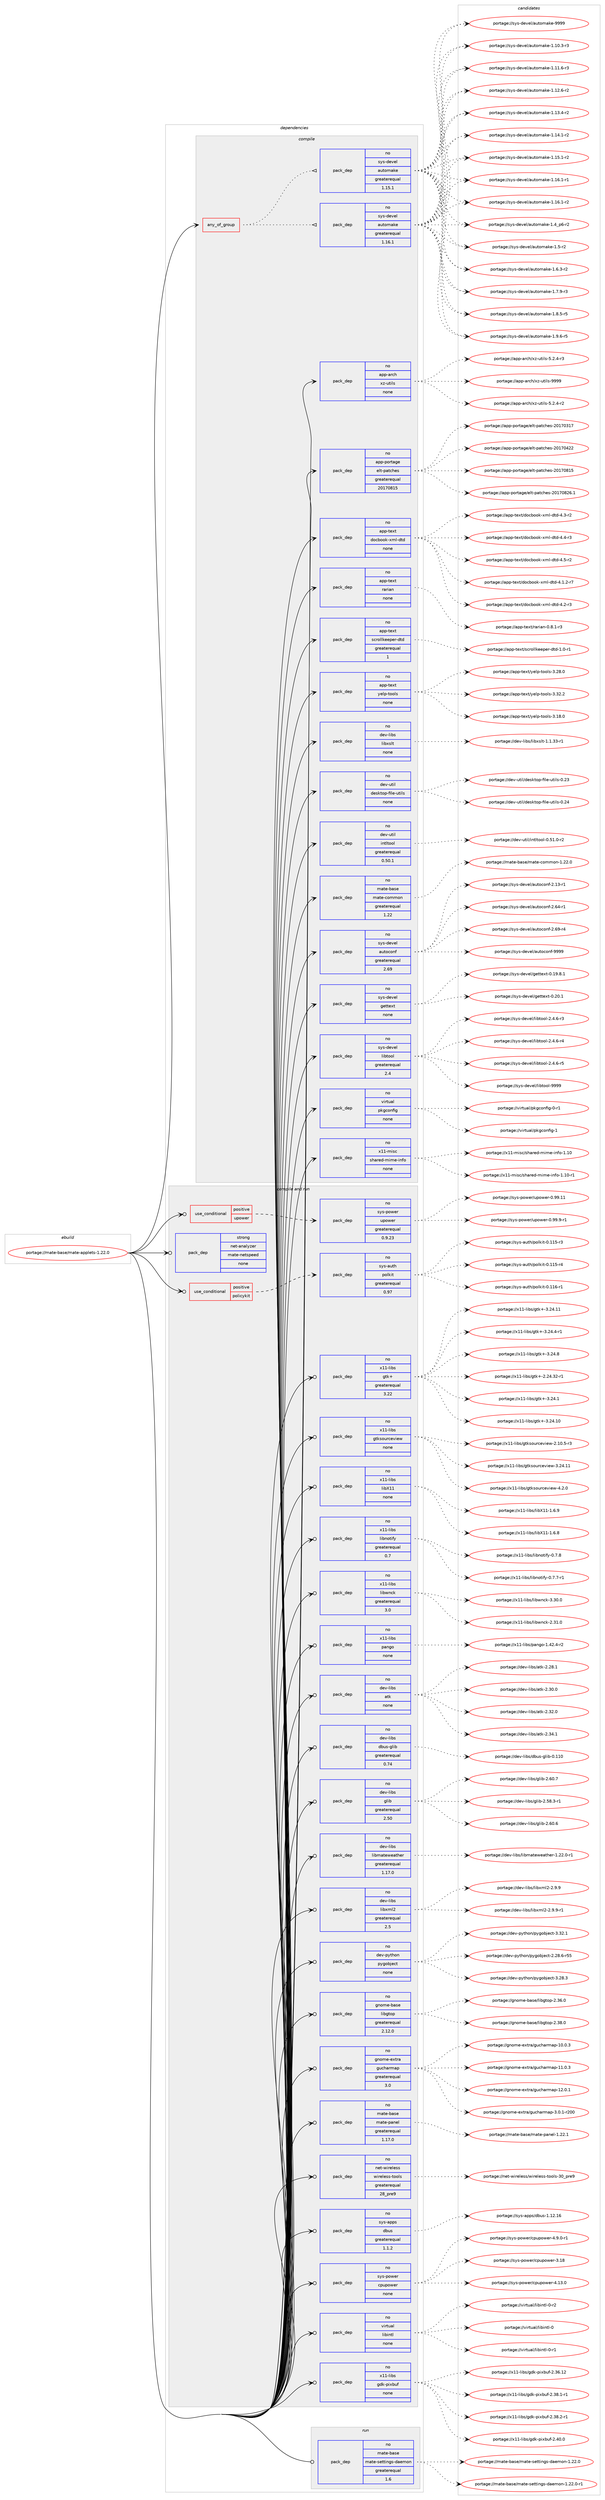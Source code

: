 digraph prolog {

# *************
# Graph options
# *************

newrank=true;
concentrate=true;
compound=true;
graph [rankdir=LR,fontname=Helvetica,fontsize=10,ranksep=1.5];#, ranksep=2.5, nodesep=0.2];
edge  [arrowhead=vee];
node  [fontname=Helvetica,fontsize=10];

# **********
# The ebuild
# **********

subgraph cluster_leftcol {
color=gray;
rank=same;
label=<<i>ebuild</i>>;
id [label="portage://mate-base/mate-applets-1.22.0", color=red, width=4, href="../mate-base/mate-applets-1.22.0.svg"];
}

# ****************
# The dependencies
# ****************

subgraph cluster_midcol {
color=gray;
label=<<i>dependencies</i>>;
subgraph cluster_compile {
fillcolor="#eeeeee";
style=filled;
label=<<i>compile</i>>;
subgraph any4831 {
dependency308129 [label=<<TABLE BORDER="0" CELLBORDER="1" CELLSPACING="0" CELLPADDING="4"><TR><TD CELLPADDING="10">any_of_group</TD></TR></TABLE>>, shape=none, color=red];subgraph pack225783 {
dependency308130 [label=<<TABLE BORDER="0" CELLBORDER="1" CELLSPACING="0" CELLPADDING="4" WIDTH="220"><TR><TD ROWSPAN="6" CELLPADDING="30">pack_dep</TD></TR><TR><TD WIDTH="110">no</TD></TR><TR><TD>sys-devel</TD></TR><TR><TD>automake</TD></TR><TR><TD>greaterequal</TD></TR><TR><TD>1.16.1</TD></TR></TABLE>>, shape=none, color=blue];
}
dependency308129:e -> dependency308130:w [weight=20,style="dotted",arrowhead="oinv"];
subgraph pack225784 {
dependency308131 [label=<<TABLE BORDER="0" CELLBORDER="1" CELLSPACING="0" CELLPADDING="4" WIDTH="220"><TR><TD ROWSPAN="6" CELLPADDING="30">pack_dep</TD></TR><TR><TD WIDTH="110">no</TD></TR><TR><TD>sys-devel</TD></TR><TR><TD>automake</TD></TR><TR><TD>greaterequal</TD></TR><TR><TD>1.15.1</TD></TR></TABLE>>, shape=none, color=blue];
}
dependency308129:e -> dependency308131:w [weight=20,style="dotted",arrowhead="oinv"];
}
id:e -> dependency308129:w [weight=20,style="solid",arrowhead="vee"];
subgraph pack225785 {
dependency308132 [label=<<TABLE BORDER="0" CELLBORDER="1" CELLSPACING="0" CELLPADDING="4" WIDTH="220"><TR><TD ROWSPAN="6" CELLPADDING="30">pack_dep</TD></TR><TR><TD WIDTH="110">no</TD></TR><TR><TD>app-arch</TD></TR><TR><TD>xz-utils</TD></TR><TR><TD>none</TD></TR><TR><TD></TD></TR></TABLE>>, shape=none, color=blue];
}
id:e -> dependency308132:w [weight=20,style="solid",arrowhead="vee"];
subgraph pack225786 {
dependency308133 [label=<<TABLE BORDER="0" CELLBORDER="1" CELLSPACING="0" CELLPADDING="4" WIDTH="220"><TR><TD ROWSPAN="6" CELLPADDING="30">pack_dep</TD></TR><TR><TD WIDTH="110">no</TD></TR><TR><TD>app-portage</TD></TR><TR><TD>elt-patches</TD></TR><TR><TD>greaterequal</TD></TR><TR><TD>20170815</TD></TR></TABLE>>, shape=none, color=blue];
}
id:e -> dependency308133:w [weight=20,style="solid",arrowhead="vee"];
subgraph pack225787 {
dependency308134 [label=<<TABLE BORDER="0" CELLBORDER="1" CELLSPACING="0" CELLPADDING="4" WIDTH="220"><TR><TD ROWSPAN="6" CELLPADDING="30">pack_dep</TD></TR><TR><TD WIDTH="110">no</TD></TR><TR><TD>app-text</TD></TR><TR><TD>docbook-xml-dtd</TD></TR><TR><TD>none</TD></TR><TR><TD></TD></TR></TABLE>>, shape=none, color=blue];
}
id:e -> dependency308134:w [weight=20,style="solid",arrowhead="vee"];
subgraph pack225788 {
dependency308135 [label=<<TABLE BORDER="0" CELLBORDER="1" CELLSPACING="0" CELLPADDING="4" WIDTH="220"><TR><TD ROWSPAN="6" CELLPADDING="30">pack_dep</TD></TR><TR><TD WIDTH="110">no</TD></TR><TR><TD>app-text</TD></TR><TR><TD>rarian</TD></TR><TR><TD>none</TD></TR><TR><TD></TD></TR></TABLE>>, shape=none, color=blue];
}
id:e -> dependency308135:w [weight=20,style="solid",arrowhead="vee"];
subgraph pack225789 {
dependency308136 [label=<<TABLE BORDER="0" CELLBORDER="1" CELLSPACING="0" CELLPADDING="4" WIDTH="220"><TR><TD ROWSPAN="6" CELLPADDING="30">pack_dep</TD></TR><TR><TD WIDTH="110">no</TD></TR><TR><TD>app-text</TD></TR><TR><TD>scrollkeeper-dtd</TD></TR><TR><TD>greaterequal</TD></TR><TR><TD>1</TD></TR></TABLE>>, shape=none, color=blue];
}
id:e -> dependency308136:w [weight=20,style="solid",arrowhead="vee"];
subgraph pack225790 {
dependency308137 [label=<<TABLE BORDER="0" CELLBORDER="1" CELLSPACING="0" CELLPADDING="4" WIDTH="220"><TR><TD ROWSPAN="6" CELLPADDING="30">pack_dep</TD></TR><TR><TD WIDTH="110">no</TD></TR><TR><TD>app-text</TD></TR><TR><TD>yelp-tools</TD></TR><TR><TD>none</TD></TR><TR><TD></TD></TR></TABLE>>, shape=none, color=blue];
}
id:e -> dependency308137:w [weight=20,style="solid",arrowhead="vee"];
subgraph pack225791 {
dependency308138 [label=<<TABLE BORDER="0" CELLBORDER="1" CELLSPACING="0" CELLPADDING="4" WIDTH="220"><TR><TD ROWSPAN="6" CELLPADDING="30">pack_dep</TD></TR><TR><TD WIDTH="110">no</TD></TR><TR><TD>dev-libs</TD></TR><TR><TD>libxslt</TD></TR><TR><TD>none</TD></TR><TR><TD></TD></TR></TABLE>>, shape=none, color=blue];
}
id:e -> dependency308138:w [weight=20,style="solid",arrowhead="vee"];
subgraph pack225792 {
dependency308139 [label=<<TABLE BORDER="0" CELLBORDER="1" CELLSPACING="0" CELLPADDING="4" WIDTH="220"><TR><TD ROWSPAN="6" CELLPADDING="30">pack_dep</TD></TR><TR><TD WIDTH="110">no</TD></TR><TR><TD>dev-util</TD></TR><TR><TD>desktop-file-utils</TD></TR><TR><TD>none</TD></TR><TR><TD></TD></TR></TABLE>>, shape=none, color=blue];
}
id:e -> dependency308139:w [weight=20,style="solid",arrowhead="vee"];
subgraph pack225793 {
dependency308140 [label=<<TABLE BORDER="0" CELLBORDER="1" CELLSPACING="0" CELLPADDING="4" WIDTH="220"><TR><TD ROWSPAN="6" CELLPADDING="30">pack_dep</TD></TR><TR><TD WIDTH="110">no</TD></TR><TR><TD>dev-util</TD></TR><TR><TD>intltool</TD></TR><TR><TD>greaterequal</TD></TR><TR><TD>0.50.1</TD></TR></TABLE>>, shape=none, color=blue];
}
id:e -> dependency308140:w [weight=20,style="solid",arrowhead="vee"];
subgraph pack225794 {
dependency308141 [label=<<TABLE BORDER="0" CELLBORDER="1" CELLSPACING="0" CELLPADDING="4" WIDTH="220"><TR><TD ROWSPAN="6" CELLPADDING="30">pack_dep</TD></TR><TR><TD WIDTH="110">no</TD></TR><TR><TD>mate-base</TD></TR><TR><TD>mate-common</TD></TR><TR><TD>greaterequal</TD></TR><TR><TD>1.22</TD></TR></TABLE>>, shape=none, color=blue];
}
id:e -> dependency308141:w [weight=20,style="solid",arrowhead="vee"];
subgraph pack225795 {
dependency308142 [label=<<TABLE BORDER="0" CELLBORDER="1" CELLSPACING="0" CELLPADDING="4" WIDTH="220"><TR><TD ROWSPAN="6" CELLPADDING="30">pack_dep</TD></TR><TR><TD WIDTH="110">no</TD></TR><TR><TD>sys-devel</TD></TR><TR><TD>autoconf</TD></TR><TR><TD>greaterequal</TD></TR><TR><TD>2.69</TD></TR></TABLE>>, shape=none, color=blue];
}
id:e -> dependency308142:w [weight=20,style="solid",arrowhead="vee"];
subgraph pack225796 {
dependency308143 [label=<<TABLE BORDER="0" CELLBORDER="1" CELLSPACING="0" CELLPADDING="4" WIDTH="220"><TR><TD ROWSPAN="6" CELLPADDING="30">pack_dep</TD></TR><TR><TD WIDTH="110">no</TD></TR><TR><TD>sys-devel</TD></TR><TR><TD>gettext</TD></TR><TR><TD>none</TD></TR><TR><TD></TD></TR></TABLE>>, shape=none, color=blue];
}
id:e -> dependency308143:w [weight=20,style="solid",arrowhead="vee"];
subgraph pack225797 {
dependency308144 [label=<<TABLE BORDER="0" CELLBORDER="1" CELLSPACING="0" CELLPADDING="4" WIDTH="220"><TR><TD ROWSPAN="6" CELLPADDING="30">pack_dep</TD></TR><TR><TD WIDTH="110">no</TD></TR><TR><TD>sys-devel</TD></TR><TR><TD>libtool</TD></TR><TR><TD>greaterequal</TD></TR><TR><TD>2.4</TD></TR></TABLE>>, shape=none, color=blue];
}
id:e -> dependency308144:w [weight=20,style="solid",arrowhead="vee"];
subgraph pack225798 {
dependency308145 [label=<<TABLE BORDER="0" CELLBORDER="1" CELLSPACING="0" CELLPADDING="4" WIDTH="220"><TR><TD ROWSPAN="6" CELLPADDING="30">pack_dep</TD></TR><TR><TD WIDTH="110">no</TD></TR><TR><TD>virtual</TD></TR><TR><TD>pkgconfig</TD></TR><TR><TD>none</TD></TR><TR><TD></TD></TR></TABLE>>, shape=none, color=blue];
}
id:e -> dependency308145:w [weight=20,style="solid",arrowhead="vee"];
subgraph pack225799 {
dependency308146 [label=<<TABLE BORDER="0" CELLBORDER="1" CELLSPACING="0" CELLPADDING="4" WIDTH="220"><TR><TD ROWSPAN="6" CELLPADDING="30">pack_dep</TD></TR><TR><TD WIDTH="110">no</TD></TR><TR><TD>x11-misc</TD></TR><TR><TD>shared-mime-info</TD></TR><TR><TD>none</TD></TR><TR><TD></TD></TR></TABLE>>, shape=none, color=blue];
}
id:e -> dependency308146:w [weight=20,style="solid",arrowhead="vee"];
}
subgraph cluster_compileandrun {
fillcolor="#eeeeee";
style=filled;
label=<<i>compile and run</i>>;
subgraph cond77401 {
dependency308147 [label=<<TABLE BORDER="0" CELLBORDER="1" CELLSPACING="0" CELLPADDING="4"><TR><TD ROWSPAN="3" CELLPADDING="10">use_conditional</TD></TR><TR><TD>positive</TD></TR><TR><TD>policykit</TD></TR></TABLE>>, shape=none, color=red];
subgraph pack225800 {
dependency308148 [label=<<TABLE BORDER="0" CELLBORDER="1" CELLSPACING="0" CELLPADDING="4" WIDTH="220"><TR><TD ROWSPAN="6" CELLPADDING="30">pack_dep</TD></TR><TR><TD WIDTH="110">no</TD></TR><TR><TD>sys-auth</TD></TR><TR><TD>polkit</TD></TR><TR><TD>greaterequal</TD></TR><TR><TD>0.97</TD></TR></TABLE>>, shape=none, color=blue];
}
dependency308147:e -> dependency308148:w [weight=20,style="dashed",arrowhead="vee"];
}
id:e -> dependency308147:w [weight=20,style="solid",arrowhead="odotvee"];
subgraph cond77402 {
dependency308149 [label=<<TABLE BORDER="0" CELLBORDER="1" CELLSPACING="0" CELLPADDING="4"><TR><TD ROWSPAN="3" CELLPADDING="10">use_conditional</TD></TR><TR><TD>positive</TD></TR><TR><TD>upower</TD></TR></TABLE>>, shape=none, color=red];
subgraph pack225801 {
dependency308150 [label=<<TABLE BORDER="0" CELLBORDER="1" CELLSPACING="0" CELLPADDING="4" WIDTH="220"><TR><TD ROWSPAN="6" CELLPADDING="30">pack_dep</TD></TR><TR><TD WIDTH="110">no</TD></TR><TR><TD>sys-power</TD></TR><TR><TD>upower</TD></TR><TR><TD>greaterequal</TD></TR><TR><TD>0.9.23</TD></TR></TABLE>>, shape=none, color=blue];
}
dependency308149:e -> dependency308150:w [weight=20,style="dashed",arrowhead="vee"];
}
id:e -> dependency308149:w [weight=20,style="solid",arrowhead="odotvee"];
subgraph pack225802 {
dependency308151 [label=<<TABLE BORDER="0" CELLBORDER="1" CELLSPACING="0" CELLPADDING="4" WIDTH="220"><TR><TD ROWSPAN="6" CELLPADDING="30">pack_dep</TD></TR><TR><TD WIDTH="110">no</TD></TR><TR><TD>dev-libs</TD></TR><TR><TD>atk</TD></TR><TR><TD>none</TD></TR><TR><TD></TD></TR></TABLE>>, shape=none, color=blue];
}
id:e -> dependency308151:w [weight=20,style="solid",arrowhead="odotvee"];
subgraph pack225803 {
dependency308152 [label=<<TABLE BORDER="0" CELLBORDER="1" CELLSPACING="0" CELLPADDING="4" WIDTH="220"><TR><TD ROWSPAN="6" CELLPADDING="30">pack_dep</TD></TR><TR><TD WIDTH="110">no</TD></TR><TR><TD>dev-libs</TD></TR><TR><TD>dbus-glib</TD></TR><TR><TD>greaterequal</TD></TR><TR><TD>0.74</TD></TR></TABLE>>, shape=none, color=blue];
}
id:e -> dependency308152:w [weight=20,style="solid",arrowhead="odotvee"];
subgraph pack225804 {
dependency308153 [label=<<TABLE BORDER="0" CELLBORDER="1" CELLSPACING="0" CELLPADDING="4" WIDTH="220"><TR><TD ROWSPAN="6" CELLPADDING="30">pack_dep</TD></TR><TR><TD WIDTH="110">no</TD></TR><TR><TD>dev-libs</TD></TR><TR><TD>glib</TD></TR><TR><TD>greaterequal</TD></TR><TR><TD>2.50</TD></TR></TABLE>>, shape=none, color=blue];
}
id:e -> dependency308153:w [weight=20,style="solid",arrowhead="odotvee"];
subgraph pack225805 {
dependency308154 [label=<<TABLE BORDER="0" CELLBORDER="1" CELLSPACING="0" CELLPADDING="4" WIDTH="220"><TR><TD ROWSPAN="6" CELLPADDING="30">pack_dep</TD></TR><TR><TD WIDTH="110">no</TD></TR><TR><TD>dev-libs</TD></TR><TR><TD>libmateweather</TD></TR><TR><TD>greaterequal</TD></TR><TR><TD>1.17.0</TD></TR></TABLE>>, shape=none, color=blue];
}
id:e -> dependency308154:w [weight=20,style="solid",arrowhead="odotvee"];
subgraph pack225806 {
dependency308155 [label=<<TABLE BORDER="0" CELLBORDER="1" CELLSPACING="0" CELLPADDING="4" WIDTH="220"><TR><TD ROWSPAN="6" CELLPADDING="30">pack_dep</TD></TR><TR><TD WIDTH="110">no</TD></TR><TR><TD>dev-libs</TD></TR><TR><TD>libxml2</TD></TR><TR><TD>greaterequal</TD></TR><TR><TD>2.5</TD></TR></TABLE>>, shape=none, color=blue];
}
id:e -> dependency308155:w [weight=20,style="solid",arrowhead="odotvee"];
subgraph pack225807 {
dependency308156 [label=<<TABLE BORDER="0" CELLBORDER="1" CELLSPACING="0" CELLPADDING="4" WIDTH="220"><TR><TD ROWSPAN="6" CELLPADDING="30">pack_dep</TD></TR><TR><TD WIDTH="110">no</TD></TR><TR><TD>dev-python</TD></TR><TR><TD>pygobject</TD></TR><TR><TD>none</TD></TR><TR><TD></TD></TR></TABLE>>, shape=none, color=blue];
}
id:e -> dependency308156:w [weight=20,style="solid",arrowhead="odotvee"];
subgraph pack225808 {
dependency308157 [label=<<TABLE BORDER="0" CELLBORDER="1" CELLSPACING="0" CELLPADDING="4" WIDTH="220"><TR><TD ROWSPAN="6" CELLPADDING="30">pack_dep</TD></TR><TR><TD WIDTH="110">no</TD></TR><TR><TD>gnome-base</TD></TR><TR><TD>libgtop</TD></TR><TR><TD>greaterequal</TD></TR><TR><TD>2.12.0</TD></TR></TABLE>>, shape=none, color=blue];
}
id:e -> dependency308157:w [weight=20,style="solid",arrowhead="odotvee"];
subgraph pack225809 {
dependency308158 [label=<<TABLE BORDER="0" CELLBORDER="1" CELLSPACING="0" CELLPADDING="4" WIDTH="220"><TR><TD ROWSPAN="6" CELLPADDING="30">pack_dep</TD></TR><TR><TD WIDTH="110">no</TD></TR><TR><TD>gnome-extra</TD></TR><TR><TD>gucharmap</TD></TR><TR><TD>greaterequal</TD></TR><TR><TD>3.0</TD></TR></TABLE>>, shape=none, color=blue];
}
id:e -> dependency308158:w [weight=20,style="solid",arrowhead="odotvee"];
subgraph pack225810 {
dependency308159 [label=<<TABLE BORDER="0" CELLBORDER="1" CELLSPACING="0" CELLPADDING="4" WIDTH="220"><TR><TD ROWSPAN="6" CELLPADDING="30">pack_dep</TD></TR><TR><TD WIDTH="110">no</TD></TR><TR><TD>mate-base</TD></TR><TR><TD>mate-panel</TD></TR><TR><TD>greaterequal</TD></TR><TR><TD>1.17.0</TD></TR></TABLE>>, shape=none, color=blue];
}
id:e -> dependency308159:w [weight=20,style="solid",arrowhead="odotvee"];
subgraph pack225811 {
dependency308160 [label=<<TABLE BORDER="0" CELLBORDER="1" CELLSPACING="0" CELLPADDING="4" WIDTH="220"><TR><TD ROWSPAN="6" CELLPADDING="30">pack_dep</TD></TR><TR><TD WIDTH="110">no</TD></TR><TR><TD>net-wireless</TD></TR><TR><TD>wireless-tools</TD></TR><TR><TD>greaterequal</TD></TR><TR><TD>28_pre9</TD></TR></TABLE>>, shape=none, color=blue];
}
id:e -> dependency308160:w [weight=20,style="solid",arrowhead="odotvee"];
subgraph pack225812 {
dependency308161 [label=<<TABLE BORDER="0" CELLBORDER="1" CELLSPACING="0" CELLPADDING="4" WIDTH="220"><TR><TD ROWSPAN="6" CELLPADDING="30">pack_dep</TD></TR><TR><TD WIDTH="110">no</TD></TR><TR><TD>sys-apps</TD></TR><TR><TD>dbus</TD></TR><TR><TD>greaterequal</TD></TR><TR><TD>1.1.2</TD></TR></TABLE>>, shape=none, color=blue];
}
id:e -> dependency308161:w [weight=20,style="solid",arrowhead="odotvee"];
subgraph pack225813 {
dependency308162 [label=<<TABLE BORDER="0" CELLBORDER="1" CELLSPACING="0" CELLPADDING="4" WIDTH="220"><TR><TD ROWSPAN="6" CELLPADDING="30">pack_dep</TD></TR><TR><TD WIDTH="110">no</TD></TR><TR><TD>sys-power</TD></TR><TR><TD>cpupower</TD></TR><TR><TD>none</TD></TR><TR><TD></TD></TR></TABLE>>, shape=none, color=blue];
}
id:e -> dependency308162:w [weight=20,style="solid",arrowhead="odotvee"];
subgraph pack225814 {
dependency308163 [label=<<TABLE BORDER="0" CELLBORDER="1" CELLSPACING="0" CELLPADDING="4" WIDTH="220"><TR><TD ROWSPAN="6" CELLPADDING="30">pack_dep</TD></TR><TR><TD WIDTH="110">no</TD></TR><TR><TD>virtual</TD></TR><TR><TD>libintl</TD></TR><TR><TD>none</TD></TR><TR><TD></TD></TR></TABLE>>, shape=none, color=blue];
}
id:e -> dependency308163:w [weight=20,style="solid",arrowhead="odotvee"];
subgraph pack225815 {
dependency308164 [label=<<TABLE BORDER="0" CELLBORDER="1" CELLSPACING="0" CELLPADDING="4" WIDTH="220"><TR><TD ROWSPAN="6" CELLPADDING="30">pack_dep</TD></TR><TR><TD WIDTH="110">no</TD></TR><TR><TD>x11-libs</TD></TR><TR><TD>gdk-pixbuf</TD></TR><TR><TD>none</TD></TR><TR><TD></TD></TR></TABLE>>, shape=none, color=blue];
}
id:e -> dependency308164:w [weight=20,style="solid",arrowhead="odotvee"];
subgraph pack225816 {
dependency308165 [label=<<TABLE BORDER="0" CELLBORDER="1" CELLSPACING="0" CELLPADDING="4" WIDTH="220"><TR><TD ROWSPAN="6" CELLPADDING="30">pack_dep</TD></TR><TR><TD WIDTH="110">no</TD></TR><TR><TD>x11-libs</TD></TR><TR><TD>gtk+</TD></TR><TR><TD>greaterequal</TD></TR><TR><TD>3.22</TD></TR></TABLE>>, shape=none, color=blue];
}
id:e -> dependency308165:w [weight=20,style="solid",arrowhead="odotvee"];
subgraph pack225817 {
dependency308166 [label=<<TABLE BORDER="0" CELLBORDER="1" CELLSPACING="0" CELLPADDING="4" WIDTH="220"><TR><TD ROWSPAN="6" CELLPADDING="30">pack_dep</TD></TR><TR><TD WIDTH="110">no</TD></TR><TR><TD>x11-libs</TD></TR><TR><TD>gtksourceview</TD></TR><TR><TD>none</TD></TR><TR><TD></TD></TR></TABLE>>, shape=none, color=blue];
}
id:e -> dependency308166:w [weight=20,style="solid",arrowhead="odotvee"];
subgraph pack225818 {
dependency308167 [label=<<TABLE BORDER="0" CELLBORDER="1" CELLSPACING="0" CELLPADDING="4" WIDTH="220"><TR><TD ROWSPAN="6" CELLPADDING="30">pack_dep</TD></TR><TR><TD WIDTH="110">no</TD></TR><TR><TD>x11-libs</TD></TR><TR><TD>libX11</TD></TR><TR><TD>none</TD></TR><TR><TD></TD></TR></TABLE>>, shape=none, color=blue];
}
id:e -> dependency308167:w [weight=20,style="solid",arrowhead="odotvee"];
subgraph pack225819 {
dependency308168 [label=<<TABLE BORDER="0" CELLBORDER="1" CELLSPACING="0" CELLPADDING="4" WIDTH="220"><TR><TD ROWSPAN="6" CELLPADDING="30">pack_dep</TD></TR><TR><TD WIDTH="110">no</TD></TR><TR><TD>x11-libs</TD></TR><TR><TD>libnotify</TD></TR><TR><TD>greaterequal</TD></TR><TR><TD>0.7</TD></TR></TABLE>>, shape=none, color=blue];
}
id:e -> dependency308168:w [weight=20,style="solid",arrowhead="odotvee"];
subgraph pack225820 {
dependency308169 [label=<<TABLE BORDER="0" CELLBORDER="1" CELLSPACING="0" CELLPADDING="4" WIDTH="220"><TR><TD ROWSPAN="6" CELLPADDING="30">pack_dep</TD></TR><TR><TD WIDTH="110">no</TD></TR><TR><TD>x11-libs</TD></TR><TR><TD>libwnck</TD></TR><TR><TD>greaterequal</TD></TR><TR><TD>3.0</TD></TR></TABLE>>, shape=none, color=blue];
}
id:e -> dependency308169:w [weight=20,style="solid",arrowhead="odotvee"];
subgraph pack225821 {
dependency308170 [label=<<TABLE BORDER="0" CELLBORDER="1" CELLSPACING="0" CELLPADDING="4" WIDTH="220"><TR><TD ROWSPAN="6" CELLPADDING="30">pack_dep</TD></TR><TR><TD WIDTH="110">no</TD></TR><TR><TD>x11-libs</TD></TR><TR><TD>pango</TD></TR><TR><TD>none</TD></TR><TR><TD></TD></TR></TABLE>>, shape=none, color=blue];
}
id:e -> dependency308170:w [weight=20,style="solid",arrowhead="odotvee"];
subgraph pack225822 {
dependency308171 [label=<<TABLE BORDER="0" CELLBORDER="1" CELLSPACING="0" CELLPADDING="4" WIDTH="220"><TR><TD ROWSPAN="6" CELLPADDING="30">pack_dep</TD></TR><TR><TD WIDTH="110">strong</TD></TR><TR><TD>net-analyzer</TD></TR><TR><TD>mate-netspeed</TD></TR><TR><TD>none</TD></TR><TR><TD></TD></TR></TABLE>>, shape=none, color=blue];
}
id:e -> dependency308171:w [weight=20,style="solid",arrowhead="odotvee"];
}
subgraph cluster_run {
fillcolor="#eeeeee";
style=filled;
label=<<i>run</i>>;
subgraph pack225823 {
dependency308172 [label=<<TABLE BORDER="0" CELLBORDER="1" CELLSPACING="0" CELLPADDING="4" WIDTH="220"><TR><TD ROWSPAN="6" CELLPADDING="30">pack_dep</TD></TR><TR><TD WIDTH="110">no</TD></TR><TR><TD>mate-base</TD></TR><TR><TD>mate-settings-daemon</TD></TR><TR><TD>greaterequal</TD></TR><TR><TD>1.6</TD></TR></TABLE>>, shape=none, color=blue];
}
id:e -> dependency308172:w [weight=20,style="solid",arrowhead="odot"];
}
}

# **************
# The candidates
# **************

subgraph cluster_choices {
rank=same;
color=gray;
label=<<i>candidates</i>>;

subgraph choice225783 {
color=black;
nodesep=1;
choiceportage11512111545100101118101108479711711611110997107101454946494846514511451 [label="portage://sys-devel/automake-1.10.3-r3", color=red, width=4,href="../sys-devel/automake-1.10.3-r3.svg"];
choiceportage11512111545100101118101108479711711611110997107101454946494946544511451 [label="portage://sys-devel/automake-1.11.6-r3", color=red, width=4,href="../sys-devel/automake-1.11.6-r3.svg"];
choiceportage11512111545100101118101108479711711611110997107101454946495046544511450 [label="portage://sys-devel/automake-1.12.6-r2", color=red, width=4,href="../sys-devel/automake-1.12.6-r2.svg"];
choiceportage11512111545100101118101108479711711611110997107101454946495146524511450 [label="portage://sys-devel/automake-1.13.4-r2", color=red, width=4,href="../sys-devel/automake-1.13.4-r2.svg"];
choiceportage11512111545100101118101108479711711611110997107101454946495246494511450 [label="portage://sys-devel/automake-1.14.1-r2", color=red, width=4,href="../sys-devel/automake-1.14.1-r2.svg"];
choiceportage11512111545100101118101108479711711611110997107101454946495346494511450 [label="portage://sys-devel/automake-1.15.1-r2", color=red, width=4,href="../sys-devel/automake-1.15.1-r2.svg"];
choiceportage11512111545100101118101108479711711611110997107101454946495446494511449 [label="portage://sys-devel/automake-1.16.1-r1", color=red, width=4,href="../sys-devel/automake-1.16.1-r1.svg"];
choiceportage11512111545100101118101108479711711611110997107101454946495446494511450 [label="portage://sys-devel/automake-1.16.1-r2", color=red, width=4,href="../sys-devel/automake-1.16.1-r2.svg"];
choiceportage115121115451001011181011084797117116111109971071014549465295112544511450 [label="portage://sys-devel/automake-1.4_p6-r2", color=red, width=4,href="../sys-devel/automake-1.4_p6-r2.svg"];
choiceportage11512111545100101118101108479711711611110997107101454946534511450 [label="portage://sys-devel/automake-1.5-r2", color=red, width=4,href="../sys-devel/automake-1.5-r2.svg"];
choiceportage115121115451001011181011084797117116111109971071014549465446514511450 [label="portage://sys-devel/automake-1.6.3-r2", color=red, width=4,href="../sys-devel/automake-1.6.3-r2.svg"];
choiceportage115121115451001011181011084797117116111109971071014549465546574511451 [label="portage://sys-devel/automake-1.7.9-r3", color=red, width=4,href="../sys-devel/automake-1.7.9-r3.svg"];
choiceportage115121115451001011181011084797117116111109971071014549465646534511453 [label="portage://sys-devel/automake-1.8.5-r5", color=red, width=4,href="../sys-devel/automake-1.8.5-r5.svg"];
choiceportage115121115451001011181011084797117116111109971071014549465746544511453 [label="portage://sys-devel/automake-1.9.6-r5", color=red, width=4,href="../sys-devel/automake-1.9.6-r5.svg"];
choiceportage115121115451001011181011084797117116111109971071014557575757 [label="portage://sys-devel/automake-9999", color=red, width=4,href="../sys-devel/automake-9999.svg"];
dependency308130:e -> choiceportage11512111545100101118101108479711711611110997107101454946494846514511451:w [style=dotted,weight="100"];
dependency308130:e -> choiceportage11512111545100101118101108479711711611110997107101454946494946544511451:w [style=dotted,weight="100"];
dependency308130:e -> choiceportage11512111545100101118101108479711711611110997107101454946495046544511450:w [style=dotted,weight="100"];
dependency308130:e -> choiceportage11512111545100101118101108479711711611110997107101454946495146524511450:w [style=dotted,weight="100"];
dependency308130:e -> choiceportage11512111545100101118101108479711711611110997107101454946495246494511450:w [style=dotted,weight="100"];
dependency308130:e -> choiceportage11512111545100101118101108479711711611110997107101454946495346494511450:w [style=dotted,weight="100"];
dependency308130:e -> choiceportage11512111545100101118101108479711711611110997107101454946495446494511449:w [style=dotted,weight="100"];
dependency308130:e -> choiceportage11512111545100101118101108479711711611110997107101454946495446494511450:w [style=dotted,weight="100"];
dependency308130:e -> choiceportage115121115451001011181011084797117116111109971071014549465295112544511450:w [style=dotted,weight="100"];
dependency308130:e -> choiceportage11512111545100101118101108479711711611110997107101454946534511450:w [style=dotted,weight="100"];
dependency308130:e -> choiceportage115121115451001011181011084797117116111109971071014549465446514511450:w [style=dotted,weight="100"];
dependency308130:e -> choiceportage115121115451001011181011084797117116111109971071014549465546574511451:w [style=dotted,weight="100"];
dependency308130:e -> choiceportage115121115451001011181011084797117116111109971071014549465646534511453:w [style=dotted,weight="100"];
dependency308130:e -> choiceportage115121115451001011181011084797117116111109971071014549465746544511453:w [style=dotted,weight="100"];
dependency308130:e -> choiceportage115121115451001011181011084797117116111109971071014557575757:w [style=dotted,weight="100"];
}
subgraph choice225784 {
color=black;
nodesep=1;
choiceportage11512111545100101118101108479711711611110997107101454946494846514511451 [label="portage://sys-devel/automake-1.10.3-r3", color=red, width=4,href="../sys-devel/automake-1.10.3-r3.svg"];
choiceportage11512111545100101118101108479711711611110997107101454946494946544511451 [label="portage://sys-devel/automake-1.11.6-r3", color=red, width=4,href="../sys-devel/automake-1.11.6-r3.svg"];
choiceportage11512111545100101118101108479711711611110997107101454946495046544511450 [label="portage://sys-devel/automake-1.12.6-r2", color=red, width=4,href="../sys-devel/automake-1.12.6-r2.svg"];
choiceportage11512111545100101118101108479711711611110997107101454946495146524511450 [label="portage://sys-devel/automake-1.13.4-r2", color=red, width=4,href="../sys-devel/automake-1.13.4-r2.svg"];
choiceportage11512111545100101118101108479711711611110997107101454946495246494511450 [label="portage://sys-devel/automake-1.14.1-r2", color=red, width=4,href="../sys-devel/automake-1.14.1-r2.svg"];
choiceportage11512111545100101118101108479711711611110997107101454946495346494511450 [label="portage://sys-devel/automake-1.15.1-r2", color=red, width=4,href="../sys-devel/automake-1.15.1-r2.svg"];
choiceportage11512111545100101118101108479711711611110997107101454946495446494511449 [label="portage://sys-devel/automake-1.16.1-r1", color=red, width=4,href="../sys-devel/automake-1.16.1-r1.svg"];
choiceportage11512111545100101118101108479711711611110997107101454946495446494511450 [label="portage://sys-devel/automake-1.16.1-r2", color=red, width=4,href="../sys-devel/automake-1.16.1-r2.svg"];
choiceportage115121115451001011181011084797117116111109971071014549465295112544511450 [label="portage://sys-devel/automake-1.4_p6-r2", color=red, width=4,href="../sys-devel/automake-1.4_p6-r2.svg"];
choiceportage11512111545100101118101108479711711611110997107101454946534511450 [label="portage://sys-devel/automake-1.5-r2", color=red, width=4,href="../sys-devel/automake-1.5-r2.svg"];
choiceportage115121115451001011181011084797117116111109971071014549465446514511450 [label="portage://sys-devel/automake-1.6.3-r2", color=red, width=4,href="../sys-devel/automake-1.6.3-r2.svg"];
choiceportage115121115451001011181011084797117116111109971071014549465546574511451 [label="portage://sys-devel/automake-1.7.9-r3", color=red, width=4,href="../sys-devel/automake-1.7.9-r3.svg"];
choiceportage115121115451001011181011084797117116111109971071014549465646534511453 [label="portage://sys-devel/automake-1.8.5-r5", color=red, width=4,href="../sys-devel/automake-1.8.5-r5.svg"];
choiceportage115121115451001011181011084797117116111109971071014549465746544511453 [label="portage://sys-devel/automake-1.9.6-r5", color=red, width=4,href="../sys-devel/automake-1.9.6-r5.svg"];
choiceportage115121115451001011181011084797117116111109971071014557575757 [label="portage://sys-devel/automake-9999", color=red, width=4,href="../sys-devel/automake-9999.svg"];
dependency308131:e -> choiceportage11512111545100101118101108479711711611110997107101454946494846514511451:w [style=dotted,weight="100"];
dependency308131:e -> choiceportage11512111545100101118101108479711711611110997107101454946494946544511451:w [style=dotted,weight="100"];
dependency308131:e -> choiceportage11512111545100101118101108479711711611110997107101454946495046544511450:w [style=dotted,weight="100"];
dependency308131:e -> choiceportage11512111545100101118101108479711711611110997107101454946495146524511450:w [style=dotted,weight="100"];
dependency308131:e -> choiceportage11512111545100101118101108479711711611110997107101454946495246494511450:w [style=dotted,weight="100"];
dependency308131:e -> choiceportage11512111545100101118101108479711711611110997107101454946495346494511450:w [style=dotted,weight="100"];
dependency308131:e -> choiceportage11512111545100101118101108479711711611110997107101454946495446494511449:w [style=dotted,weight="100"];
dependency308131:e -> choiceportage11512111545100101118101108479711711611110997107101454946495446494511450:w [style=dotted,weight="100"];
dependency308131:e -> choiceportage115121115451001011181011084797117116111109971071014549465295112544511450:w [style=dotted,weight="100"];
dependency308131:e -> choiceportage11512111545100101118101108479711711611110997107101454946534511450:w [style=dotted,weight="100"];
dependency308131:e -> choiceportage115121115451001011181011084797117116111109971071014549465446514511450:w [style=dotted,weight="100"];
dependency308131:e -> choiceportage115121115451001011181011084797117116111109971071014549465546574511451:w [style=dotted,weight="100"];
dependency308131:e -> choiceportage115121115451001011181011084797117116111109971071014549465646534511453:w [style=dotted,weight="100"];
dependency308131:e -> choiceportage115121115451001011181011084797117116111109971071014549465746544511453:w [style=dotted,weight="100"];
dependency308131:e -> choiceportage115121115451001011181011084797117116111109971071014557575757:w [style=dotted,weight="100"];
}
subgraph choice225785 {
color=black;
nodesep=1;
choiceportage9711211245971149910447120122451171161051081154553465046524511450 [label="portage://app-arch/xz-utils-5.2.4-r2", color=red, width=4,href="../app-arch/xz-utils-5.2.4-r2.svg"];
choiceportage9711211245971149910447120122451171161051081154553465046524511451 [label="portage://app-arch/xz-utils-5.2.4-r3", color=red, width=4,href="../app-arch/xz-utils-5.2.4-r3.svg"];
choiceportage9711211245971149910447120122451171161051081154557575757 [label="portage://app-arch/xz-utils-9999", color=red, width=4,href="../app-arch/xz-utils-9999.svg"];
dependency308132:e -> choiceportage9711211245971149910447120122451171161051081154553465046524511450:w [style=dotted,weight="100"];
dependency308132:e -> choiceportage9711211245971149910447120122451171161051081154553465046524511451:w [style=dotted,weight="100"];
dependency308132:e -> choiceportage9711211245971149910447120122451171161051081154557575757:w [style=dotted,weight="100"];
}
subgraph choice225786 {
color=black;
nodesep=1;
choiceportage97112112451121111141169710310147101108116451129711699104101115455048495548514955 [label="portage://app-portage/elt-patches-20170317", color=red, width=4,href="../app-portage/elt-patches-20170317.svg"];
choiceportage97112112451121111141169710310147101108116451129711699104101115455048495548525050 [label="portage://app-portage/elt-patches-20170422", color=red, width=4,href="../app-portage/elt-patches-20170422.svg"];
choiceportage97112112451121111141169710310147101108116451129711699104101115455048495548564953 [label="portage://app-portage/elt-patches-20170815", color=red, width=4,href="../app-portage/elt-patches-20170815.svg"];
choiceportage971121124511211111411697103101471011081164511297116991041011154550484955485650544649 [label="portage://app-portage/elt-patches-20170826.1", color=red, width=4,href="../app-portage/elt-patches-20170826.1.svg"];
dependency308133:e -> choiceportage97112112451121111141169710310147101108116451129711699104101115455048495548514955:w [style=dotted,weight="100"];
dependency308133:e -> choiceportage97112112451121111141169710310147101108116451129711699104101115455048495548525050:w [style=dotted,weight="100"];
dependency308133:e -> choiceportage97112112451121111141169710310147101108116451129711699104101115455048495548564953:w [style=dotted,weight="100"];
dependency308133:e -> choiceportage971121124511211111411697103101471011081164511297116991041011154550484955485650544649:w [style=dotted,weight="100"];
}
subgraph choice225787 {
color=black;
nodesep=1;
choiceportage971121124511610112011647100111999811111110745120109108451001161004552464946504511455 [label="portage://app-text/docbook-xml-dtd-4.1.2-r7", color=red, width=4,href="../app-text/docbook-xml-dtd-4.1.2-r7.svg"];
choiceportage97112112451161011201164710011199981111111074512010910845100116100455246504511451 [label="portage://app-text/docbook-xml-dtd-4.2-r3", color=red, width=4,href="../app-text/docbook-xml-dtd-4.2-r3.svg"];
choiceportage97112112451161011201164710011199981111111074512010910845100116100455246514511450 [label="portage://app-text/docbook-xml-dtd-4.3-r2", color=red, width=4,href="../app-text/docbook-xml-dtd-4.3-r2.svg"];
choiceportage97112112451161011201164710011199981111111074512010910845100116100455246524511451 [label="portage://app-text/docbook-xml-dtd-4.4-r3", color=red, width=4,href="../app-text/docbook-xml-dtd-4.4-r3.svg"];
choiceportage97112112451161011201164710011199981111111074512010910845100116100455246534511450 [label="portage://app-text/docbook-xml-dtd-4.5-r2", color=red, width=4,href="../app-text/docbook-xml-dtd-4.5-r2.svg"];
dependency308134:e -> choiceportage971121124511610112011647100111999811111110745120109108451001161004552464946504511455:w [style=dotted,weight="100"];
dependency308134:e -> choiceportage97112112451161011201164710011199981111111074512010910845100116100455246504511451:w [style=dotted,weight="100"];
dependency308134:e -> choiceportage97112112451161011201164710011199981111111074512010910845100116100455246514511450:w [style=dotted,weight="100"];
dependency308134:e -> choiceportage97112112451161011201164710011199981111111074512010910845100116100455246524511451:w [style=dotted,weight="100"];
dependency308134:e -> choiceportage97112112451161011201164710011199981111111074512010910845100116100455246534511450:w [style=dotted,weight="100"];
}
subgraph choice225788 {
color=black;
nodesep=1;
choiceportage97112112451161011201164711497114105971104548465646494511451 [label="portage://app-text/rarian-0.8.1-r3", color=red, width=4,href="../app-text/rarian-0.8.1-r3.svg"];
dependency308135:e -> choiceportage97112112451161011201164711497114105971104548465646494511451:w [style=dotted,weight="100"];
}
subgraph choice225789 {
color=black;
nodesep=1;
choiceportage9711211245116101120116471159911411110810810710110111210111445100116100454946484511449 [label="portage://app-text/scrollkeeper-dtd-1.0-r1", color=red, width=4,href="../app-text/scrollkeeper-dtd-1.0-r1.svg"];
dependency308136:e -> choiceportage9711211245116101120116471159911411110810810710110111210111445100116100454946484511449:w [style=dotted,weight="100"];
}
subgraph choice225790 {
color=black;
nodesep=1;
choiceportage9711211245116101120116471211011081124511611111110811545514649564648 [label="portage://app-text/yelp-tools-3.18.0", color=red, width=4,href="../app-text/yelp-tools-3.18.0.svg"];
choiceportage9711211245116101120116471211011081124511611111110811545514650564648 [label="portage://app-text/yelp-tools-3.28.0", color=red, width=4,href="../app-text/yelp-tools-3.28.0.svg"];
choiceportage9711211245116101120116471211011081124511611111110811545514651504650 [label="portage://app-text/yelp-tools-3.32.2", color=red, width=4,href="../app-text/yelp-tools-3.32.2.svg"];
dependency308137:e -> choiceportage9711211245116101120116471211011081124511611111110811545514649564648:w [style=dotted,weight="100"];
dependency308137:e -> choiceportage9711211245116101120116471211011081124511611111110811545514650564648:w [style=dotted,weight="100"];
dependency308137:e -> choiceportage9711211245116101120116471211011081124511611111110811545514651504650:w [style=dotted,weight="100"];
}
subgraph choice225791 {
color=black;
nodesep=1;
choiceportage10010111845108105981154710810598120115108116454946494651514511449 [label="portage://dev-libs/libxslt-1.1.33-r1", color=red, width=4,href="../dev-libs/libxslt-1.1.33-r1.svg"];
dependency308138:e -> choiceportage10010111845108105981154710810598120115108116454946494651514511449:w [style=dotted,weight="100"];
}
subgraph choice225792 {
color=black;
nodesep=1;
choiceportage100101118451171161051084710010111510711611111245102105108101451171161051081154548465051 [label="portage://dev-util/desktop-file-utils-0.23", color=red, width=4,href="../dev-util/desktop-file-utils-0.23.svg"];
choiceportage100101118451171161051084710010111510711611111245102105108101451171161051081154548465052 [label="portage://dev-util/desktop-file-utils-0.24", color=red, width=4,href="../dev-util/desktop-file-utils-0.24.svg"];
dependency308139:e -> choiceportage100101118451171161051084710010111510711611111245102105108101451171161051081154548465051:w [style=dotted,weight="100"];
dependency308139:e -> choiceportage100101118451171161051084710010111510711611111245102105108101451171161051081154548465052:w [style=dotted,weight="100"];
}
subgraph choice225793 {
color=black;
nodesep=1;
choiceportage1001011184511711610510847105110116108116111111108454846534946484511450 [label="portage://dev-util/intltool-0.51.0-r2", color=red, width=4,href="../dev-util/intltool-0.51.0-r2.svg"];
dependency308140:e -> choiceportage1001011184511711610510847105110116108116111111108454846534946484511450:w [style=dotted,weight="100"];
}
subgraph choice225794 {
color=black;
nodesep=1;
choiceportage109971161014598971151014710997116101459911110910911111045494650504648 [label="portage://mate-base/mate-common-1.22.0", color=red, width=4,href="../mate-base/mate-common-1.22.0.svg"];
dependency308141:e -> choiceportage109971161014598971151014710997116101459911110910911111045494650504648:w [style=dotted,weight="100"];
}
subgraph choice225795 {
color=black;
nodesep=1;
choiceportage1151211154510010111810110847971171161119911111010245504649514511449 [label="portage://sys-devel/autoconf-2.13-r1", color=red, width=4,href="../sys-devel/autoconf-2.13-r1.svg"];
choiceportage1151211154510010111810110847971171161119911111010245504654524511449 [label="portage://sys-devel/autoconf-2.64-r1", color=red, width=4,href="../sys-devel/autoconf-2.64-r1.svg"];
choiceportage1151211154510010111810110847971171161119911111010245504654574511452 [label="portage://sys-devel/autoconf-2.69-r4", color=red, width=4,href="../sys-devel/autoconf-2.69-r4.svg"];
choiceportage115121115451001011181011084797117116111991111101024557575757 [label="portage://sys-devel/autoconf-9999", color=red, width=4,href="../sys-devel/autoconf-9999.svg"];
dependency308142:e -> choiceportage1151211154510010111810110847971171161119911111010245504649514511449:w [style=dotted,weight="100"];
dependency308142:e -> choiceportage1151211154510010111810110847971171161119911111010245504654524511449:w [style=dotted,weight="100"];
dependency308142:e -> choiceportage1151211154510010111810110847971171161119911111010245504654574511452:w [style=dotted,weight="100"];
dependency308142:e -> choiceportage115121115451001011181011084797117116111991111101024557575757:w [style=dotted,weight="100"];
}
subgraph choice225796 {
color=black;
nodesep=1;
choiceportage1151211154510010111810110847103101116116101120116454846495746564649 [label="portage://sys-devel/gettext-0.19.8.1", color=red, width=4,href="../sys-devel/gettext-0.19.8.1.svg"];
choiceportage115121115451001011181011084710310111611610112011645484650484649 [label="portage://sys-devel/gettext-0.20.1", color=red, width=4,href="../sys-devel/gettext-0.20.1.svg"];
dependency308143:e -> choiceportage1151211154510010111810110847103101116116101120116454846495746564649:w [style=dotted,weight="100"];
dependency308143:e -> choiceportage115121115451001011181011084710310111611610112011645484650484649:w [style=dotted,weight="100"];
}
subgraph choice225797 {
color=black;
nodesep=1;
choiceportage1151211154510010111810110847108105981161111111084550465246544511451 [label="portage://sys-devel/libtool-2.4.6-r3", color=red, width=4,href="../sys-devel/libtool-2.4.6-r3.svg"];
choiceportage1151211154510010111810110847108105981161111111084550465246544511452 [label="portage://sys-devel/libtool-2.4.6-r4", color=red, width=4,href="../sys-devel/libtool-2.4.6-r4.svg"];
choiceportage1151211154510010111810110847108105981161111111084550465246544511453 [label="portage://sys-devel/libtool-2.4.6-r5", color=red, width=4,href="../sys-devel/libtool-2.4.6-r5.svg"];
choiceportage1151211154510010111810110847108105981161111111084557575757 [label="portage://sys-devel/libtool-9999", color=red, width=4,href="../sys-devel/libtool-9999.svg"];
dependency308144:e -> choiceportage1151211154510010111810110847108105981161111111084550465246544511451:w [style=dotted,weight="100"];
dependency308144:e -> choiceportage1151211154510010111810110847108105981161111111084550465246544511452:w [style=dotted,weight="100"];
dependency308144:e -> choiceportage1151211154510010111810110847108105981161111111084550465246544511453:w [style=dotted,weight="100"];
dependency308144:e -> choiceportage1151211154510010111810110847108105981161111111084557575757:w [style=dotted,weight="100"];
}
subgraph choice225798 {
color=black;
nodesep=1;
choiceportage11810511411611797108471121071039911111010210510345484511449 [label="portage://virtual/pkgconfig-0-r1", color=red, width=4,href="../virtual/pkgconfig-0-r1.svg"];
choiceportage1181051141161179710847112107103991111101021051034549 [label="portage://virtual/pkgconfig-1", color=red, width=4,href="../virtual/pkgconfig-1.svg"];
dependency308145:e -> choiceportage11810511411611797108471121071039911111010210510345484511449:w [style=dotted,weight="100"];
dependency308145:e -> choiceportage1181051141161179710847112107103991111101021051034549:w [style=dotted,weight="100"];
}
subgraph choice225799 {
color=black;
nodesep=1;
choiceportage12049494510910511599471151049711410110045109105109101451051101021114549464948 [label="portage://x11-misc/shared-mime-info-1.10", color=red, width=4,href="../x11-misc/shared-mime-info-1.10.svg"];
choiceportage120494945109105115994711510497114101100451091051091014510511010211145494649484511449 [label="portage://x11-misc/shared-mime-info-1.10-r1", color=red, width=4,href="../x11-misc/shared-mime-info-1.10-r1.svg"];
dependency308146:e -> choiceportage12049494510910511599471151049711410110045109105109101451051101021114549464948:w [style=dotted,weight="100"];
dependency308146:e -> choiceportage120494945109105115994711510497114101100451091051091014510511010211145494649484511449:w [style=dotted,weight="100"];
}
subgraph choice225800 {
color=black;
nodesep=1;
choiceportage1151211154597117116104471121111081071051164548464949534511451 [label="portage://sys-auth/polkit-0.115-r3", color=red, width=4,href="../sys-auth/polkit-0.115-r3.svg"];
choiceportage1151211154597117116104471121111081071051164548464949534511452 [label="portage://sys-auth/polkit-0.115-r4", color=red, width=4,href="../sys-auth/polkit-0.115-r4.svg"];
choiceportage1151211154597117116104471121111081071051164548464949544511449 [label="portage://sys-auth/polkit-0.116-r1", color=red, width=4,href="../sys-auth/polkit-0.116-r1.svg"];
dependency308148:e -> choiceportage1151211154597117116104471121111081071051164548464949534511451:w [style=dotted,weight="100"];
dependency308148:e -> choiceportage1151211154597117116104471121111081071051164548464949534511452:w [style=dotted,weight="100"];
dependency308148:e -> choiceportage1151211154597117116104471121111081071051164548464949544511449:w [style=dotted,weight="100"];
}
subgraph choice225801 {
color=black;
nodesep=1;
choiceportage11512111545112111119101114471171121111191011144548465757464949 [label="portage://sys-power/upower-0.99.11", color=red, width=4,href="../sys-power/upower-0.99.11.svg"];
choiceportage1151211154511211111910111447117112111119101114454846575746574511449 [label="portage://sys-power/upower-0.99.9-r1", color=red, width=4,href="../sys-power/upower-0.99.9-r1.svg"];
dependency308150:e -> choiceportage11512111545112111119101114471171121111191011144548465757464949:w [style=dotted,weight="100"];
dependency308150:e -> choiceportage1151211154511211111910111447117112111119101114454846575746574511449:w [style=dotted,weight="100"];
}
subgraph choice225802 {
color=black;
nodesep=1;
choiceportage1001011184510810598115479711610745504650564649 [label="portage://dev-libs/atk-2.28.1", color=red, width=4,href="../dev-libs/atk-2.28.1.svg"];
choiceportage1001011184510810598115479711610745504651484648 [label="portage://dev-libs/atk-2.30.0", color=red, width=4,href="../dev-libs/atk-2.30.0.svg"];
choiceportage1001011184510810598115479711610745504651504648 [label="portage://dev-libs/atk-2.32.0", color=red, width=4,href="../dev-libs/atk-2.32.0.svg"];
choiceportage1001011184510810598115479711610745504651524649 [label="portage://dev-libs/atk-2.34.1", color=red, width=4,href="../dev-libs/atk-2.34.1.svg"];
dependency308151:e -> choiceportage1001011184510810598115479711610745504650564649:w [style=dotted,weight="100"];
dependency308151:e -> choiceportage1001011184510810598115479711610745504651484648:w [style=dotted,weight="100"];
dependency308151:e -> choiceportage1001011184510810598115479711610745504651504648:w [style=dotted,weight="100"];
dependency308151:e -> choiceportage1001011184510810598115479711610745504651524649:w [style=dotted,weight="100"];
}
subgraph choice225803 {
color=black;
nodesep=1;
choiceportage100101118451081059811547100981171154510310810598454846494948 [label="portage://dev-libs/dbus-glib-0.110", color=red, width=4,href="../dev-libs/dbus-glib-0.110.svg"];
dependency308152:e -> choiceportage100101118451081059811547100981171154510310810598454846494948:w [style=dotted,weight="100"];
}
subgraph choice225804 {
color=black;
nodesep=1;
choiceportage10010111845108105981154710310810598455046535646514511449 [label="portage://dev-libs/glib-2.58.3-r1", color=red, width=4,href="../dev-libs/glib-2.58.3-r1.svg"];
choiceportage1001011184510810598115471031081059845504654484654 [label="portage://dev-libs/glib-2.60.6", color=red, width=4,href="../dev-libs/glib-2.60.6.svg"];
choiceportage1001011184510810598115471031081059845504654484655 [label="portage://dev-libs/glib-2.60.7", color=red, width=4,href="../dev-libs/glib-2.60.7.svg"];
dependency308153:e -> choiceportage10010111845108105981154710310810598455046535646514511449:w [style=dotted,weight="100"];
dependency308153:e -> choiceportage1001011184510810598115471031081059845504654484654:w [style=dotted,weight="100"];
dependency308153:e -> choiceportage1001011184510810598115471031081059845504654484655:w [style=dotted,weight="100"];
}
subgraph choice225805 {
color=black;
nodesep=1;
choiceportage100101118451081059811547108105981099711610111910197116104101114454946505046484511449 [label="portage://dev-libs/libmateweather-1.22.0-r1", color=red, width=4,href="../dev-libs/libmateweather-1.22.0-r1.svg"];
dependency308154:e -> choiceportage100101118451081059811547108105981099711610111910197116104101114454946505046484511449:w [style=dotted,weight="100"];
}
subgraph choice225806 {
color=black;
nodesep=1;
choiceportage1001011184510810598115471081059812010910850455046574657 [label="portage://dev-libs/libxml2-2.9.9", color=red, width=4,href="../dev-libs/libxml2-2.9.9.svg"];
choiceportage10010111845108105981154710810598120109108504550465746574511449 [label="portage://dev-libs/libxml2-2.9.9-r1", color=red, width=4,href="../dev-libs/libxml2-2.9.9-r1.svg"];
dependency308155:e -> choiceportage1001011184510810598115471081059812010910850455046574657:w [style=dotted,weight="100"];
dependency308155:e -> choiceportage10010111845108105981154710810598120109108504550465746574511449:w [style=dotted,weight="100"];
}
subgraph choice225807 {
color=black;
nodesep=1;
choiceportage1001011184511212111610411111047112121103111981061019911645504650564654451145353 [label="portage://dev-python/pygobject-2.28.6-r55", color=red, width=4,href="../dev-python/pygobject-2.28.6-r55.svg"];
choiceportage1001011184511212111610411111047112121103111981061019911645514650564651 [label="portage://dev-python/pygobject-3.28.3", color=red, width=4,href="../dev-python/pygobject-3.28.3.svg"];
choiceportage1001011184511212111610411111047112121103111981061019911645514651504649 [label="portage://dev-python/pygobject-3.32.1", color=red, width=4,href="../dev-python/pygobject-3.32.1.svg"];
dependency308156:e -> choiceportage1001011184511212111610411111047112121103111981061019911645504650564654451145353:w [style=dotted,weight="100"];
dependency308156:e -> choiceportage1001011184511212111610411111047112121103111981061019911645514650564651:w [style=dotted,weight="100"];
dependency308156:e -> choiceportage1001011184511212111610411111047112121103111981061019911645514651504649:w [style=dotted,weight="100"];
}
subgraph choice225808 {
color=black;
nodesep=1;
choiceportage103110111109101459897115101471081059810311611111245504651544648 [label="portage://gnome-base/libgtop-2.36.0", color=red, width=4,href="../gnome-base/libgtop-2.36.0.svg"];
choiceportage103110111109101459897115101471081059810311611111245504651564648 [label="portage://gnome-base/libgtop-2.38.0", color=red, width=4,href="../gnome-base/libgtop-2.38.0.svg"];
dependency308157:e -> choiceportage103110111109101459897115101471081059810311611111245504651544648:w [style=dotted,weight="100"];
dependency308157:e -> choiceportage103110111109101459897115101471081059810311611111245504651564648:w [style=dotted,weight="100"];
}
subgraph choice225809 {
color=black;
nodesep=1;
choiceportage10311011110910145101120116114974710311799104971141099711245494846484651 [label="portage://gnome-extra/gucharmap-10.0.3", color=red, width=4,href="../gnome-extra/gucharmap-10.0.3.svg"];
choiceportage10311011110910145101120116114974710311799104971141099711245494946484651 [label="portage://gnome-extra/gucharmap-11.0.3", color=red, width=4,href="../gnome-extra/gucharmap-11.0.3.svg"];
choiceportage10311011110910145101120116114974710311799104971141099711245495046484649 [label="portage://gnome-extra/gucharmap-12.0.1", color=red, width=4,href="../gnome-extra/gucharmap-12.0.1.svg"];
choiceportage10311011110910145101120116114974710311799104971141099711245514648464945114504848 [label="portage://gnome-extra/gucharmap-3.0.1-r200", color=red, width=4,href="../gnome-extra/gucharmap-3.0.1-r200.svg"];
dependency308158:e -> choiceportage10311011110910145101120116114974710311799104971141099711245494846484651:w [style=dotted,weight="100"];
dependency308158:e -> choiceportage10311011110910145101120116114974710311799104971141099711245494946484651:w [style=dotted,weight="100"];
dependency308158:e -> choiceportage10311011110910145101120116114974710311799104971141099711245495046484649:w [style=dotted,weight="100"];
dependency308158:e -> choiceportage10311011110910145101120116114974710311799104971141099711245514648464945114504848:w [style=dotted,weight="100"];
}
subgraph choice225810 {
color=black;
nodesep=1;
choiceportage109971161014598971151014710997116101451129711010110845494650504649 [label="portage://mate-base/mate-panel-1.22.1", color=red, width=4,href="../mate-base/mate-panel-1.22.1.svg"];
dependency308159:e -> choiceportage109971161014598971151014710997116101451129711010110845494650504649:w [style=dotted,weight="100"];
}
subgraph choice225811 {
color=black;
nodesep=1;
choiceportage1101011164511910511410110810111511547119105114101108101115115451161111111081154551489511211410157 [label="portage://net-wireless/wireless-tools-30_pre9", color=red, width=4,href="../net-wireless/wireless-tools-30_pre9.svg"];
dependency308160:e -> choiceportage1101011164511910511410110810111511547119105114101108101115115451161111111081154551489511211410157:w [style=dotted,weight="100"];
}
subgraph choice225812 {
color=black;
nodesep=1;
choiceportage115121115459711211211547100981171154549464950464954 [label="portage://sys-apps/dbus-1.12.16", color=red, width=4,href="../sys-apps/dbus-1.12.16.svg"];
dependency308161:e -> choiceportage115121115459711211211547100981171154549464950464954:w [style=dotted,weight="100"];
}
subgraph choice225813 {
color=black;
nodesep=1;
choiceportage1151211154511211111910111447991121171121111191011144551464956 [label="portage://sys-power/cpupower-3.18", color=red, width=4,href="../sys-power/cpupower-3.18.svg"];
choiceportage11512111545112111119101114479911211711211111910111445524649514648 [label="portage://sys-power/cpupower-4.13.0", color=red, width=4,href="../sys-power/cpupower-4.13.0.svg"];
choiceportage1151211154511211111910111447991121171121111191011144552465746484511449 [label="portage://sys-power/cpupower-4.9.0-r1", color=red, width=4,href="../sys-power/cpupower-4.9.0-r1.svg"];
dependency308162:e -> choiceportage1151211154511211111910111447991121171121111191011144551464956:w [style=dotted,weight="100"];
dependency308162:e -> choiceportage11512111545112111119101114479911211711211111910111445524649514648:w [style=dotted,weight="100"];
dependency308162:e -> choiceportage1151211154511211111910111447991121171121111191011144552465746484511449:w [style=dotted,weight="100"];
}
subgraph choice225814 {
color=black;
nodesep=1;
choiceportage1181051141161179710847108105981051101161084548 [label="portage://virtual/libintl-0", color=red, width=4,href="../virtual/libintl-0.svg"];
choiceportage11810511411611797108471081059810511011610845484511449 [label="portage://virtual/libintl-0-r1", color=red, width=4,href="../virtual/libintl-0-r1.svg"];
choiceportage11810511411611797108471081059810511011610845484511450 [label="portage://virtual/libintl-0-r2", color=red, width=4,href="../virtual/libintl-0-r2.svg"];
dependency308163:e -> choiceportage1181051141161179710847108105981051101161084548:w [style=dotted,weight="100"];
dependency308163:e -> choiceportage11810511411611797108471081059810511011610845484511449:w [style=dotted,weight="100"];
dependency308163:e -> choiceportage11810511411611797108471081059810511011610845484511450:w [style=dotted,weight="100"];
}
subgraph choice225815 {
color=black;
nodesep=1;
choiceportage120494945108105981154710310010745112105120981171024550465154464950 [label="portage://x11-libs/gdk-pixbuf-2.36.12", color=red, width=4,href="../x11-libs/gdk-pixbuf-2.36.12.svg"];
choiceportage12049494510810598115471031001074511210512098117102455046515646494511449 [label="portage://x11-libs/gdk-pixbuf-2.38.1-r1", color=red, width=4,href="../x11-libs/gdk-pixbuf-2.38.1-r1.svg"];
choiceportage12049494510810598115471031001074511210512098117102455046515646504511449 [label="portage://x11-libs/gdk-pixbuf-2.38.2-r1", color=red, width=4,href="../x11-libs/gdk-pixbuf-2.38.2-r1.svg"];
choiceportage1204949451081059811547103100107451121051209811710245504652484648 [label="portage://x11-libs/gdk-pixbuf-2.40.0", color=red, width=4,href="../x11-libs/gdk-pixbuf-2.40.0.svg"];
dependency308164:e -> choiceportage120494945108105981154710310010745112105120981171024550465154464950:w [style=dotted,weight="100"];
dependency308164:e -> choiceportage12049494510810598115471031001074511210512098117102455046515646494511449:w [style=dotted,weight="100"];
dependency308164:e -> choiceportage12049494510810598115471031001074511210512098117102455046515646504511449:w [style=dotted,weight="100"];
dependency308164:e -> choiceportage1204949451081059811547103100107451121051209811710245504652484648:w [style=dotted,weight="100"];
}
subgraph choice225816 {
color=black;
nodesep=1;
choiceportage12049494510810598115471031161074345504650524651504511449 [label="portage://x11-libs/gtk+-2.24.32-r1", color=red, width=4,href="../x11-libs/gtk+-2.24.32-r1.svg"];
choiceportage12049494510810598115471031161074345514650524649 [label="portage://x11-libs/gtk+-3.24.1", color=red, width=4,href="../x11-libs/gtk+-3.24.1.svg"];
choiceportage1204949451081059811547103116107434551465052464948 [label="portage://x11-libs/gtk+-3.24.10", color=red, width=4,href="../x11-libs/gtk+-3.24.10.svg"];
choiceportage1204949451081059811547103116107434551465052464949 [label="portage://x11-libs/gtk+-3.24.11", color=red, width=4,href="../x11-libs/gtk+-3.24.11.svg"];
choiceportage120494945108105981154710311610743455146505246524511449 [label="portage://x11-libs/gtk+-3.24.4-r1", color=red, width=4,href="../x11-libs/gtk+-3.24.4-r1.svg"];
choiceportage12049494510810598115471031161074345514650524656 [label="portage://x11-libs/gtk+-3.24.8", color=red, width=4,href="../x11-libs/gtk+-3.24.8.svg"];
dependency308165:e -> choiceportage12049494510810598115471031161074345504650524651504511449:w [style=dotted,weight="100"];
dependency308165:e -> choiceportage12049494510810598115471031161074345514650524649:w [style=dotted,weight="100"];
dependency308165:e -> choiceportage1204949451081059811547103116107434551465052464948:w [style=dotted,weight="100"];
dependency308165:e -> choiceportage1204949451081059811547103116107434551465052464949:w [style=dotted,weight="100"];
dependency308165:e -> choiceportage120494945108105981154710311610743455146505246524511449:w [style=dotted,weight="100"];
dependency308165:e -> choiceportage12049494510810598115471031161074345514650524656:w [style=dotted,weight="100"];
}
subgraph choice225817 {
color=black;
nodesep=1;
choiceportage120494945108105981154710311610711511111711499101118105101119455046494846534511451 [label="portage://x11-libs/gtksourceview-2.10.5-r3", color=red, width=4,href="../x11-libs/gtksourceview-2.10.5-r3.svg"];
choiceportage1204949451081059811547103116107115111117114991011181051011194551465052464949 [label="portage://x11-libs/gtksourceview-3.24.11", color=red, width=4,href="../x11-libs/gtksourceview-3.24.11.svg"];
choiceportage120494945108105981154710311610711511111711499101118105101119455246504648 [label="portage://x11-libs/gtksourceview-4.2.0", color=red, width=4,href="../x11-libs/gtksourceview-4.2.0.svg"];
dependency308166:e -> choiceportage120494945108105981154710311610711511111711499101118105101119455046494846534511451:w [style=dotted,weight="100"];
dependency308166:e -> choiceportage1204949451081059811547103116107115111117114991011181051011194551465052464949:w [style=dotted,weight="100"];
dependency308166:e -> choiceportage120494945108105981154710311610711511111711499101118105101119455246504648:w [style=dotted,weight="100"];
}
subgraph choice225818 {
color=black;
nodesep=1;
choiceportage120494945108105981154710810598884949454946544656 [label="portage://x11-libs/libX11-1.6.8", color=red, width=4,href="../x11-libs/libX11-1.6.8.svg"];
choiceportage120494945108105981154710810598884949454946544657 [label="portage://x11-libs/libX11-1.6.9", color=red, width=4,href="../x11-libs/libX11-1.6.9.svg"];
dependency308167:e -> choiceportage120494945108105981154710810598884949454946544656:w [style=dotted,weight="100"];
dependency308167:e -> choiceportage120494945108105981154710810598884949454946544657:w [style=dotted,weight="100"];
}
subgraph choice225819 {
color=black;
nodesep=1;
choiceportage1204949451081059811547108105981101111161051021214548465546554511449 [label="portage://x11-libs/libnotify-0.7.7-r1", color=red, width=4,href="../x11-libs/libnotify-0.7.7-r1.svg"];
choiceportage120494945108105981154710810598110111116105102121454846554656 [label="portage://x11-libs/libnotify-0.7.8", color=red, width=4,href="../x11-libs/libnotify-0.7.8.svg"];
dependency308168:e -> choiceportage1204949451081059811547108105981101111161051021214548465546554511449:w [style=dotted,weight="100"];
dependency308168:e -> choiceportage120494945108105981154710810598110111116105102121454846554656:w [style=dotted,weight="100"];
}
subgraph choice225820 {
color=black;
nodesep=1;
choiceportage1204949451081059811547108105981191109910745504651494648 [label="portage://x11-libs/libwnck-2.31.0", color=red, width=4,href="../x11-libs/libwnck-2.31.0.svg"];
choiceportage1204949451081059811547108105981191109910745514651484648 [label="portage://x11-libs/libwnck-3.30.0", color=red, width=4,href="../x11-libs/libwnck-3.30.0.svg"];
dependency308169:e -> choiceportage1204949451081059811547108105981191109910745504651494648:w [style=dotted,weight="100"];
dependency308169:e -> choiceportage1204949451081059811547108105981191109910745514651484648:w [style=dotted,weight="100"];
}
subgraph choice225821 {
color=black;
nodesep=1;
choiceportage120494945108105981154711297110103111454946525046524511450 [label="portage://x11-libs/pango-1.42.4-r2", color=red, width=4,href="../x11-libs/pango-1.42.4-r2.svg"];
dependency308170:e -> choiceportage120494945108105981154711297110103111454946525046524511450:w [style=dotted,weight="100"];
}
subgraph choice225822 {
color=black;
nodesep=1;
}
subgraph choice225823 {
color=black;
nodesep=1;
choiceportage10997116101459897115101471099711610145115101116116105110103115451009710110911111045494650504648 [label="portage://mate-base/mate-settings-daemon-1.22.0", color=red, width=4,href="../mate-base/mate-settings-daemon-1.22.0.svg"];
choiceportage109971161014598971151014710997116101451151011161161051101031154510097101109111110454946505046484511449 [label="portage://mate-base/mate-settings-daemon-1.22.0-r1", color=red, width=4,href="../mate-base/mate-settings-daemon-1.22.0-r1.svg"];
dependency308172:e -> choiceportage10997116101459897115101471099711610145115101116116105110103115451009710110911111045494650504648:w [style=dotted,weight="100"];
dependency308172:e -> choiceportage109971161014598971151014710997116101451151011161161051101031154510097101109111110454946505046484511449:w [style=dotted,weight="100"];
}
}

}
